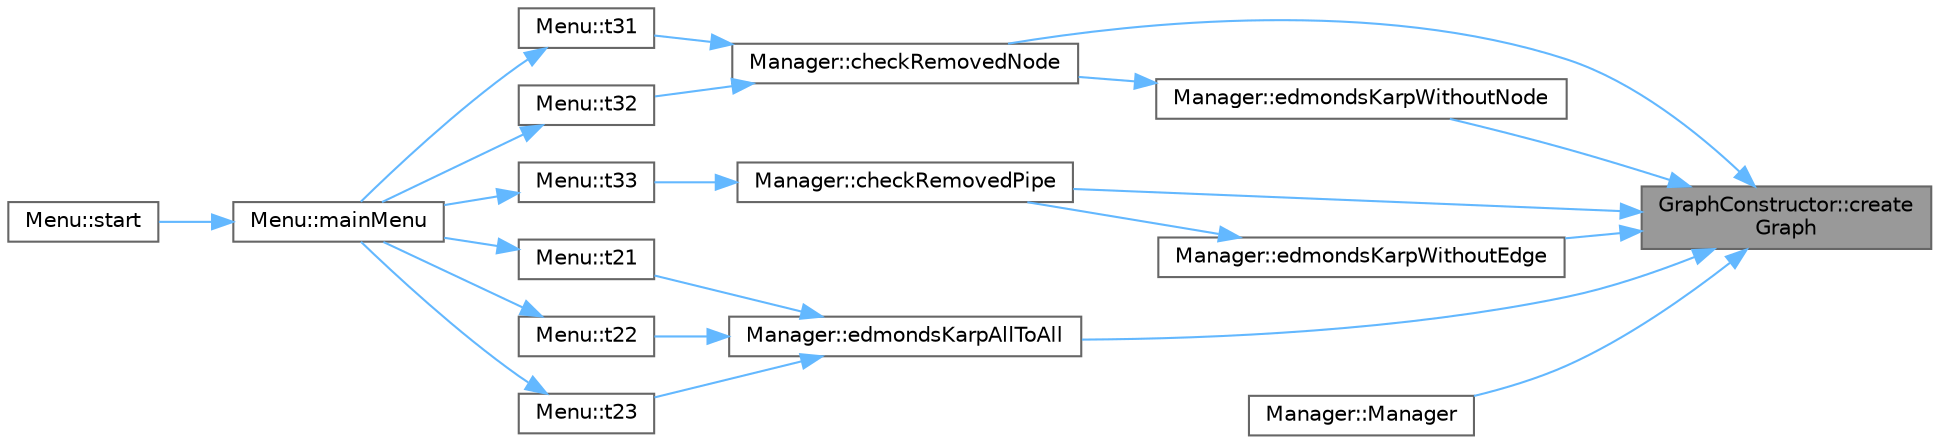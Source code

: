 digraph "GraphConstructor::createGraph"
{
 // LATEX_PDF_SIZE
  bgcolor="transparent";
  edge [fontname=Helvetica,fontsize=10,labelfontname=Helvetica,labelfontsize=10];
  node [fontname=Helvetica,fontsize=10,shape=box,height=0.2,width=0.4];
  rankdir="RL";
  Node1 [label="GraphConstructor::create\lGraph",height=0.2,width=0.4,color="gray40", fillcolor="grey60", style="filled", fontcolor="black",tooltip="Creates a graph based on the provided data files."];
  Node1 -> Node2 [dir="back",color="steelblue1",style="solid"];
  Node2 [label="Manager::checkRemovedNode",height=0.2,width=0.4,color="grey40", fillcolor="white", style="filled",URL="$class_manager.html#a2b1826111fda5e45b53b4ebba9b617d9",tooltip="Checks the differences between the total edmonds karp and the edmonds karp with a deactivate node."];
  Node2 -> Node3 [dir="back",color="steelblue1",style="solid"];
  Node3 [label="Menu::t31",height=0.2,width=0.4,color="grey40", fillcolor="white", style="filled",URL="$class_menu.html#afcde54e3de0b594d5f0e28cf65f07cdb",tooltip="Performs task T3.1."];
  Node3 -> Node4 [dir="back",color="steelblue1",style="solid"];
  Node4 [label="Menu::mainMenu",height=0.2,width=0.4,color="grey40", fillcolor="white", style="filled",URL="$class_menu.html#aef9edee86d2ea460606361c92e061583",tooltip="Displays the main menu."];
  Node4 -> Node5 [dir="back",color="steelblue1",style="solid"];
  Node5 [label="Menu::start",height=0.2,width=0.4,color="grey40", fillcolor="white", style="filled",URL="$class_menu.html#ae1ec62e738dda7faaaec850bd0b58ffe",tooltip="Starts the menu system."];
  Node2 -> Node6 [dir="back",color="steelblue1",style="solid"];
  Node6 [label="Menu::t32",height=0.2,width=0.4,color="grey40", fillcolor="white", style="filled",URL="$class_menu.html#a8fa2ff0b65d80b58b1c11a83681ee46e",tooltip="Performs task T3.2."];
  Node6 -> Node4 [dir="back",color="steelblue1",style="solid"];
  Node1 -> Node7 [dir="back",color="steelblue1",style="solid"];
  Node7 [label="Manager::checkRemovedPipe",height=0.2,width=0.4,color="grey40", fillcolor="white", style="filled",URL="$class_manager.html#aea133665b7816f418ce75bc97136388a",tooltip="Checks the differences between the total edmonds karp and the edmonds karp with a deactivate edge."];
  Node7 -> Node8 [dir="back",color="steelblue1",style="solid"];
  Node8 [label="Menu::t33",height=0.2,width=0.4,color="grey40", fillcolor="white", style="filled",URL="$class_menu.html#a5cee0969dd7181991dc5088dfeff5857",tooltip="Performs task T3.2."];
  Node8 -> Node4 [dir="back",color="steelblue1",style="solid"];
  Node1 -> Node9 [dir="back",color="steelblue1",style="solid"];
  Node9 [label="Manager::edmondsKarpAllToAll",height=0.2,width=0.4,color="grey40", fillcolor="white", style="filled",URL="$class_manager.html#af84c18d730117c8e61fdade3f9686776",tooltip="Applies the Edmonds-Karp algorithm to find maximum between all reservoirs (source) and all cities (ta..."];
  Node9 -> Node10 [dir="back",color="steelblue1",style="solid"];
  Node10 [label="Menu::t21",height=0.2,width=0.4,color="grey40", fillcolor="white", style="filled",URL="$class_menu.html#a02f0ca346706ae1a5cf8a4f46d3f765f",tooltip="Performs task T2.1."];
  Node10 -> Node4 [dir="back",color="steelblue1",style="solid"];
  Node9 -> Node11 [dir="back",color="steelblue1",style="solid"];
  Node11 [label="Menu::t22",height=0.2,width=0.4,color="grey40", fillcolor="white", style="filled",URL="$class_menu.html#a3a891057aa945f55515f5f5ae30aca6b",tooltip="Performs task T2.2."];
  Node11 -> Node4 [dir="back",color="steelblue1",style="solid"];
  Node9 -> Node12 [dir="back",color="steelblue1",style="solid"];
  Node12 [label="Menu::t23",height=0.2,width=0.4,color="grey40", fillcolor="white", style="filled",URL="$class_menu.html#aaf0df335bfb448e92d5263300728a055",tooltip="Performs task T2.3."];
  Node12 -> Node4 [dir="back",color="steelblue1",style="solid"];
  Node1 -> Node13 [dir="back",color="steelblue1",style="solid"];
  Node13 [label="Manager::edmondsKarpWithoutEdge",height=0.2,width=0.4,color="grey40", fillcolor="white", style="filled",URL="$class_manager.html#ae175b50711c6f6d6c02072981c1a9e3b",tooltip="Do the edmonds karp with a deactivated edge."];
  Node13 -> Node7 [dir="back",color="steelblue1",style="solid"];
  Node1 -> Node14 [dir="back",color="steelblue1",style="solid"];
  Node14 [label="Manager::edmondsKarpWithoutNode",height=0.2,width=0.4,color="grey40", fillcolor="white", style="filled",URL="$class_manager.html#ab5649647765666bc6cbf8f65e701ec85",tooltip="Do the edmonds karp with a deactivated node."];
  Node14 -> Node2 [dir="back",color="steelblue1",style="solid"];
  Node1 -> Node15 [dir="back",color="steelblue1",style="solid"];
  Node15 [label="Manager::Manager",height=0.2,width=0.4,color="grey40", fillcolor="white", style="filled",URL="$class_manager.html#add5069030538b20e1065da85f363d9ac",tooltip="Constructor for Manager class."];
}

